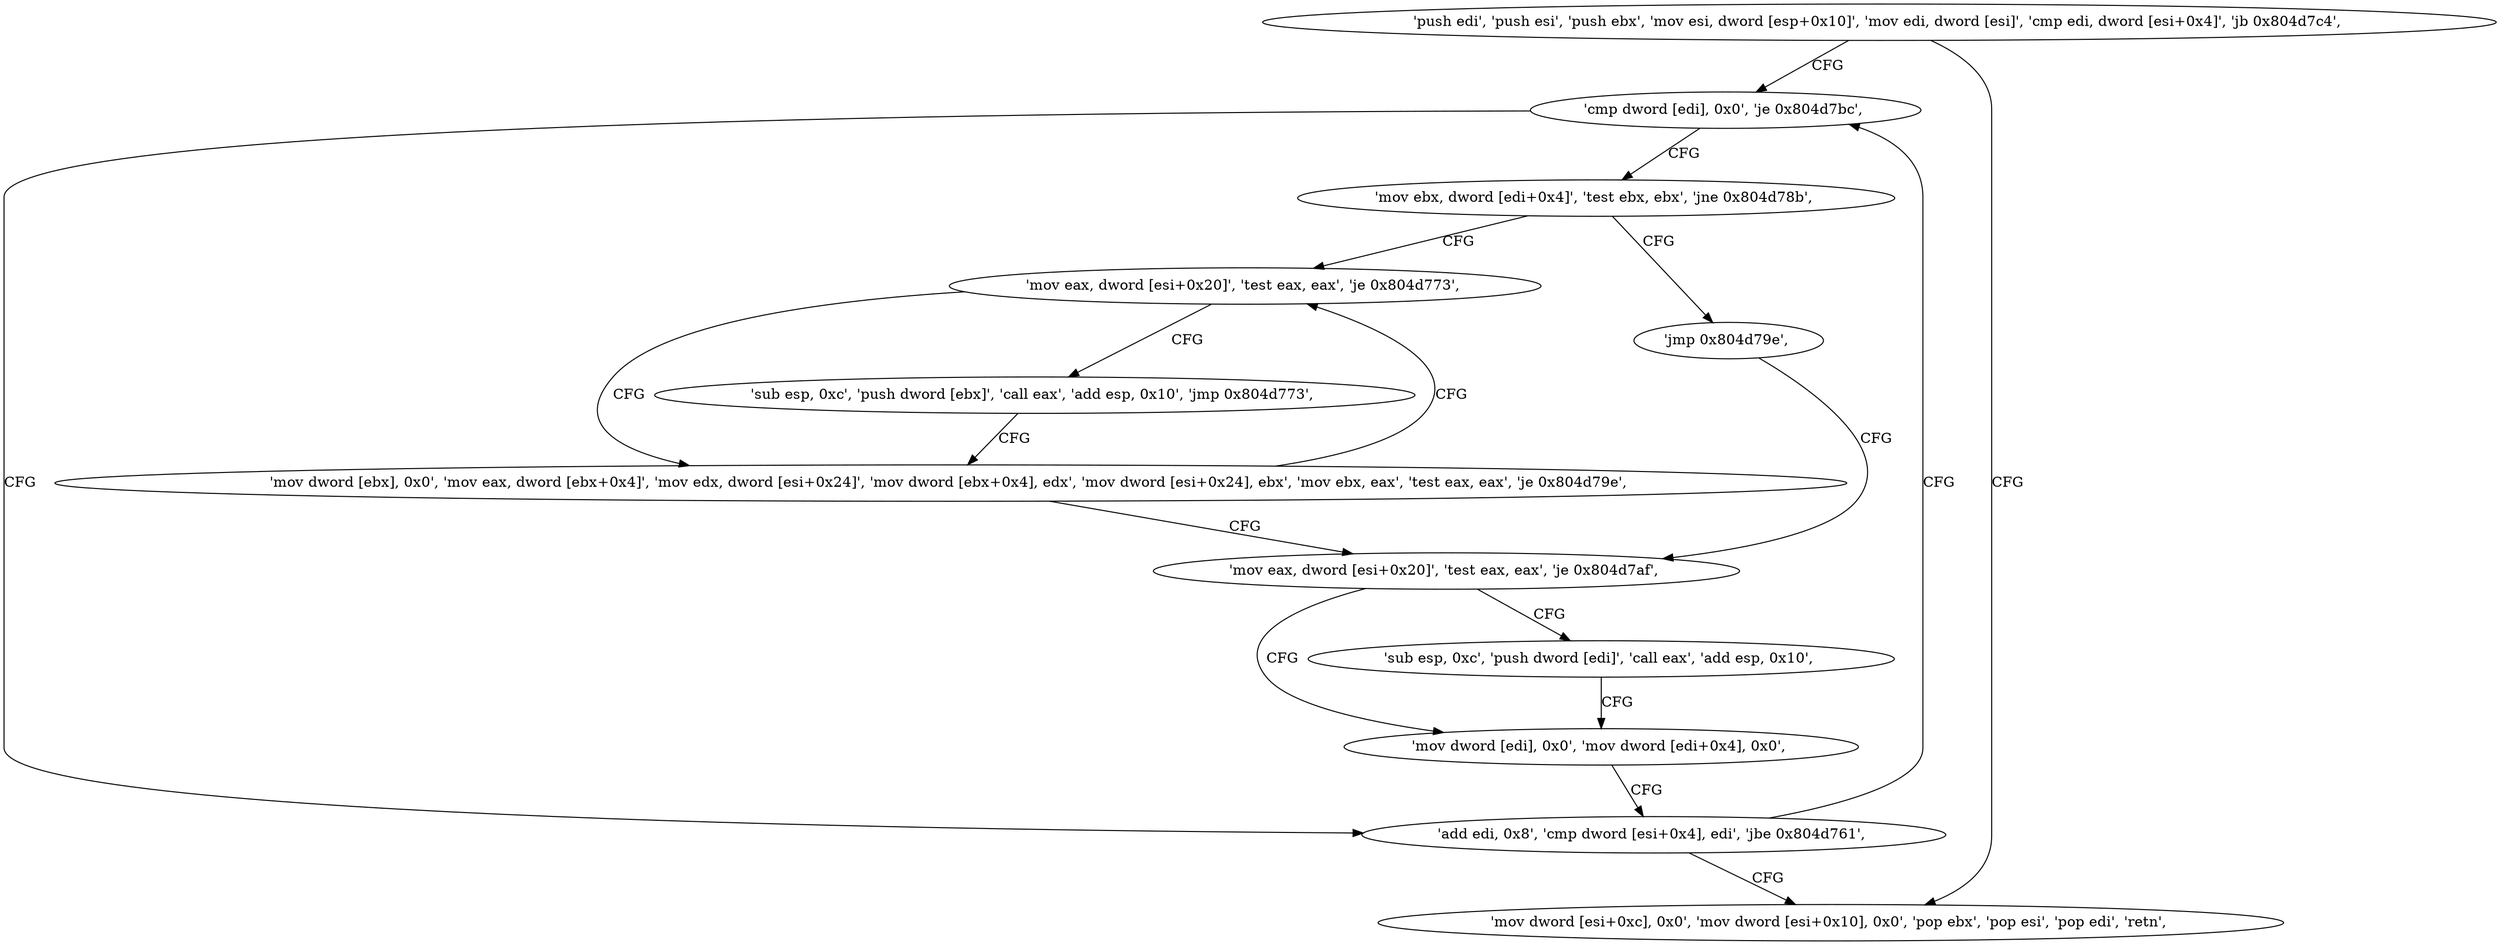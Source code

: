 digraph "func" {
"134534995" [label = "'push edi', 'push esi', 'push ebx', 'mov esi, dword [esp+0x10]', 'mov edi, dword [esi]', 'cmp edi, dword [esi+0x4]', 'jb 0x804d7c4', " ]
"134535108" [label = "'cmp dword [edi], 0x0', 'je 0x804d7bc', " ]
"134535009" [label = "'mov dword [esi+0xc], 0x0', 'mov dword [esi+0x10], 0x0', 'pop ebx', 'pop esi', 'pop edi', 'retn', " ]
"134535100" [label = "'add edi, 0x8', 'cmp dword [esi+0x4], edi', 'jbe 0x804d761', " ]
"134535113" [label = "'mov ebx, dword [edi+0x4]', 'test ebx, ebx', 'jne 0x804d78b', " ]
"134535051" [label = "'mov eax, dword [esi+0x20]', 'test eax, eax', 'je 0x804d773', " ]
"134535120" [label = "'jmp 0x804d79e', " ]
"134535027" [label = "'mov dword [ebx], 0x0', 'mov eax, dword [ebx+0x4]', 'mov edx, dword [esi+0x24]', 'mov dword [ebx+0x4], edx', 'mov dword [esi+0x24], ebx', 'mov ebx, eax', 'test eax, eax', 'je 0x804d79e', " ]
"134535058" [label = "'sub esp, 0xc', 'push dword [ebx]', 'call eax', 'add esp, 0x10', 'jmp 0x804d773', " ]
"134535070" [label = "'mov eax, dword [esi+0x20]', 'test eax, eax', 'je 0x804d7af', " ]
"134535087" [label = "'mov dword [edi], 0x0', 'mov dword [edi+0x4], 0x0', " ]
"134535077" [label = "'sub esp, 0xc', 'push dword [edi]', 'call eax', 'add esp, 0x10', " ]
"134534995" -> "134535108" [ label = "CFG" ]
"134534995" -> "134535009" [ label = "CFG" ]
"134535108" -> "134535100" [ label = "CFG" ]
"134535108" -> "134535113" [ label = "CFG" ]
"134535100" -> "134535009" [ label = "CFG" ]
"134535100" -> "134535108" [ label = "CFG" ]
"134535113" -> "134535051" [ label = "CFG" ]
"134535113" -> "134535120" [ label = "CFG" ]
"134535051" -> "134535027" [ label = "CFG" ]
"134535051" -> "134535058" [ label = "CFG" ]
"134535120" -> "134535070" [ label = "CFG" ]
"134535027" -> "134535070" [ label = "CFG" ]
"134535027" -> "134535051" [ label = "CFG" ]
"134535058" -> "134535027" [ label = "CFG" ]
"134535070" -> "134535087" [ label = "CFG" ]
"134535070" -> "134535077" [ label = "CFG" ]
"134535087" -> "134535100" [ label = "CFG" ]
"134535077" -> "134535087" [ label = "CFG" ]
}
